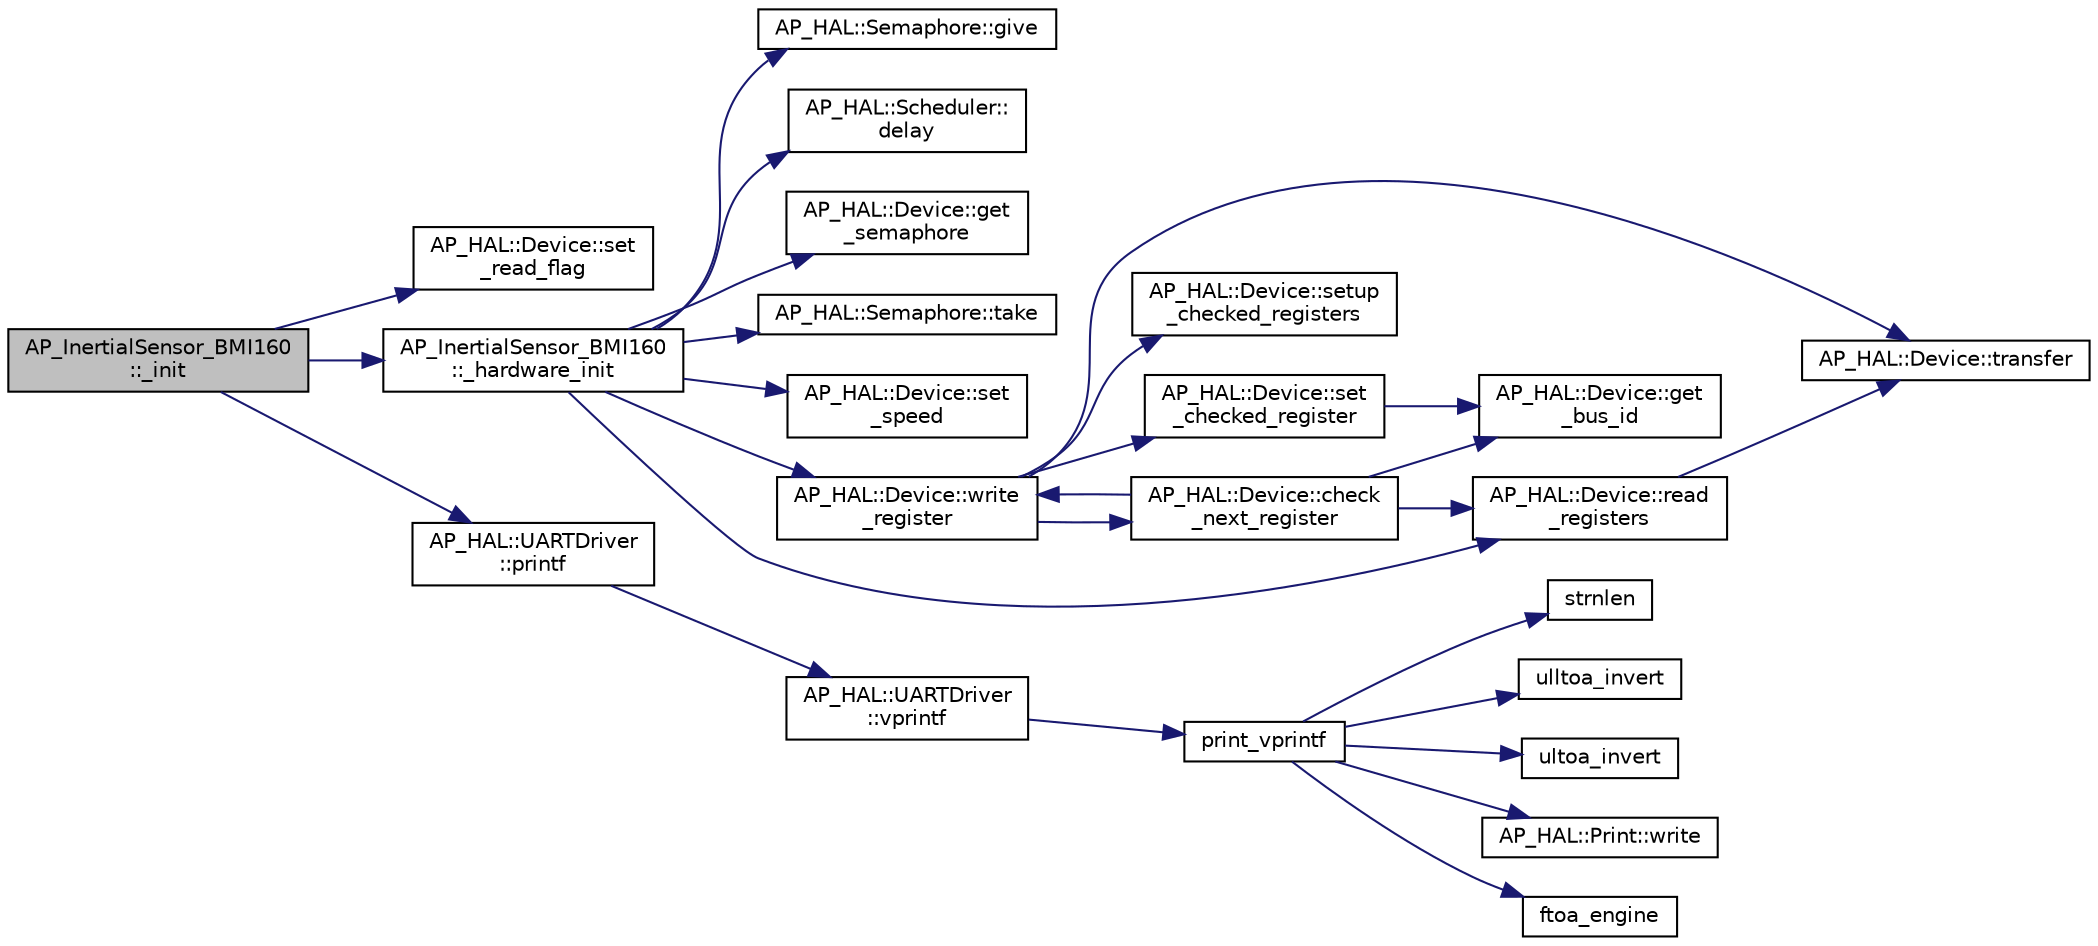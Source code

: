digraph "AP_InertialSensor_BMI160::_init"
{
 // INTERACTIVE_SVG=YES
  edge [fontname="Helvetica",fontsize="10",labelfontname="Helvetica",labelfontsize="10"];
  node [fontname="Helvetica",fontsize="10",shape=record];
  rankdir="LR";
  Node1 [label="AP_InertialSensor_BMI160\l::_init",height=0.2,width=0.4,color="black", fillcolor="grey75", style="filled", fontcolor="black"];
  Node1 -> Node2 [color="midnightblue",fontsize="10",style="solid",fontname="Helvetica"];
  Node2 [label="AP_HAL::Device::set\l_read_flag",height=0.2,width=0.4,color="black", fillcolor="white", style="filled",URL="$classAP__HAL_1_1Device.html#a6c8b7e6a3f0370d19a1c7868a36a5363"];
  Node1 -> Node3 [color="midnightblue",fontsize="10",style="solid",fontname="Helvetica"];
  Node3 [label="AP_InertialSensor_BMI160\l::_hardware_init",height=0.2,width=0.4,color="black", fillcolor="white", style="filled",URL="$classAP__InertialSensor__BMI160.html#a039ed4beed41097b4f33cd16e89384ca"];
  Node3 -> Node4 [color="midnightblue",fontsize="10",style="solid",fontname="Helvetica"];
  Node4 [label="AP_HAL::Scheduler::\ldelay",height=0.2,width=0.4,color="black", fillcolor="white", style="filled",URL="$classAP__HAL_1_1Scheduler.html#ab3175e2e6223ccfe82f957e41cc12b26"];
  Node3 -> Node5 [color="midnightblue",fontsize="10",style="solid",fontname="Helvetica"];
  Node5 [label="AP_HAL::Device::get\l_semaphore",height=0.2,width=0.4,color="black", fillcolor="white", style="filled",URL="$classAP__HAL_1_1Device.html#a9cfca3d6c720115b4c77b21b64a2b8af"];
  Node3 -> Node6 [color="midnightblue",fontsize="10",style="solid",fontname="Helvetica"];
  Node6 [label="AP_HAL::Semaphore::take",height=0.2,width=0.4,color="black", fillcolor="white", style="filled",URL="$classAP__HAL_1_1Semaphore.html#abd3a0affad8bb211981a979f30386589"];
  Node3 -> Node7 [color="midnightblue",fontsize="10",style="solid",fontname="Helvetica"];
  Node7 [label="AP_HAL::Device::set\l_speed",height=0.2,width=0.4,color="black", fillcolor="white", style="filled",URL="$classAP__HAL_1_1Device.html#ab8df2848215253ccd70298be7bb52339"];
  Node3 -> Node8 [color="midnightblue",fontsize="10",style="solid",fontname="Helvetica"];
  Node8 [label="AP_HAL::Device::write\l_register",height=0.2,width=0.4,color="black", fillcolor="white", style="filled",URL="$classAP__HAL_1_1Device.html#a450d2427d58c09d75c8268f8b808c37b"];
  Node8 -> Node9 [color="midnightblue",fontsize="10",style="solid",fontname="Helvetica"];
  Node9 [label="AP_HAL::Device::set\l_checked_register",height=0.2,width=0.4,color="black", fillcolor="white", style="filled",URL="$classAP__HAL_1_1Device.html#a44b62acec2c1c5d8bf8b9c07f5fe7192"];
  Node9 -> Node10 [color="midnightblue",fontsize="10",style="solid",fontname="Helvetica"];
  Node10 [label="AP_HAL::Device::get\l_bus_id",height=0.2,width=0.4,color="black", fillcolor="white", style="filled",URL="$classAP__HAL_1_1Device.html#a682fd556614308cb02773e94ec8e4b26"];
  Node8 -> Node11 [color="midnightblue",fontsize="10",style="solid",fontname="Helvetica"];
  Node11 [label="AP_HAL::Device::transfer",height=0.2,width=0.4,color="black", fillcolor="white", style="filled",URL="$classAP__HAL_1_1Device.html#a2af24b5f93b678af718b65a606e538b0"];
  Node8 -> Node12 [color="midnightblue",fontsize="10",style="solid",fontname="Helvetica"];
  Node12 [label="AP_HAL::Device::setup\l_checked_registers",height=0.2,width=0.4,color="black", fillcolor="white", style="filled",URL="$classAP__HAL_1_1Device.html#a4bad879386bd93b7f2340bff1437d041"];
  Node8 -> Node13 [color="midnightblue",fontsize="10",style="solid",fontname="Helvetica"];
  Node13 [label="AP_HAL::Device::check\l_next_register",height=0.2,width=0.4,color="black", fillcolor="white", style="filled",URL="$classAP__HAL_1_1Device.html#a81202d89062b62f93bf8d13fa30a86d0"];
  Node13 -> Node14 [color="midnightblue",fontsize="10",style="solid",fontname="Helvetica"];
  Node14 [label="AP_HAL::Device::read\l_registers",height=0.2,width=0.4,color="black", fillcolor="white", style="filled",URL="$classAP__HAL_1_1Device.html#a66215f964cfb5c7421effdb88a749550"];
  Node14 -> Node11 [color="midnightblue",fontsize="10",style="solid",fontname="Helvetica"];
  Node13 -> Node10 [color="midnightblue",fontsize="10",style="solid",fontname="Helvetica"];
  Node13 -> Node8 [color="midnightblue",fontsize="10",style="solid",fontname="Helvetica"];
  Node3 -> Node14 [color="midnightblue",fontsize="10",style="solid",fontname="Helvetica"];
  Node3 -> Node15 [color="midnightblue",fontsize="10",style="solid",fontname="Helvetica"];
  Node15 [label="AP_HAL::Semaphore::give",height=0.2,width=0.4,color="black", fillcolor="white", style="filled",URL="$classAP__HAL_1_1Semaphore.html#afcdbf03d5bea9d83037acc93bfaea7ce"];
  Node1 -> Node16 [color="midnightblue",fontsize="10",style="solid",fontname="Helvetica"];
  Node16 [label="AP_HAL::UARTDriver\l::printf",height=0.2,width=0.4,color="black", fillcolor="white", style="filled",URL="$classAP__HAL_1_1UARTDriver.html#a6ceedc792594e59fc7d80b39a435f027"];
  Node16 -> Node17 [color="midnightblue",fontsize="10",style="solid",fontname="Helvetica"];
  Node17 [label="AP_HAL::UARTDriver\l::vprintf",height=0.2,width=0.4,color="black", fillcolor="white", style="filled",URL="$classAP__HAL_1_1UARTDriver.html#aa8abfb6d6641299472c29ac1edde559f"];
  Node17 -> Node18 [color="midnightblue",fontsize="10",style="solid",fontname="Helvetica"];
  Node18 [label="print_vprintf",height=0.2,width=0.4,color="black", fillcolor="white", style="filled",URL="$print__vprintf_8cpp.html#a1534eaeab54696df96975b56d9f49212"];
  Node18 -> Node19 [color="midnightblue",fontsize="10",style="solid",fontname="Helvetica"];
  Node19 [label="AP_HAL::Print::write",height=0.2,width=0.4,color="black", fillcolor="white", style="filled",URL="$classAP__HAL_1_1Print.html#acc65391952a43334f8f5c9bef341f501"];
  Node18 -> Node20 [color="midnightblue",fontsize="10",style="solid",fontname="Helvetica"];
  Node20 [label="ftoa_engine",height=0.2,width=0.4,color="black", fillcolor="white", style="filled",URL="$ftoa__engine_8cpp.html#a1c28234da8f20b43c85890d4bb452947"];
  Node18 -> Node21 [color="midnightblue",fontsize="10",style="solid",fontname="Helvetica"];
  Node21 [label="strnlen",height=0.2,width=0.4,color="black", fillcolor="white", style="filled",URL="$replace_8cpp.html#a880bcc7b85a09e6254691bebd5344b51"];
  Node18 -> Node22 [color="midnightblue",fontsize="10",style="solid",fontname="Helvetica"];
  Node22 [label="ulltoa_invert",height=0.2,width=0.4,color="black", fillcolor="white", style="filled",URL="$utoa__invert_8cpp.html#a34926f552460b47c414ec4d83b32815c"];
  Node18 -> Node23 [color="midnightblue",fontsize="10",style="solid",fontname="Helvetica"];
  Node23 [label="ultoa_invert",height=0.2,width=0.4,color="black", fillcolor="white", style="filled",URL="$utoa__invert_8cpp.html#a5d99bba8e697c1e11da489d88fca8559"];
}
